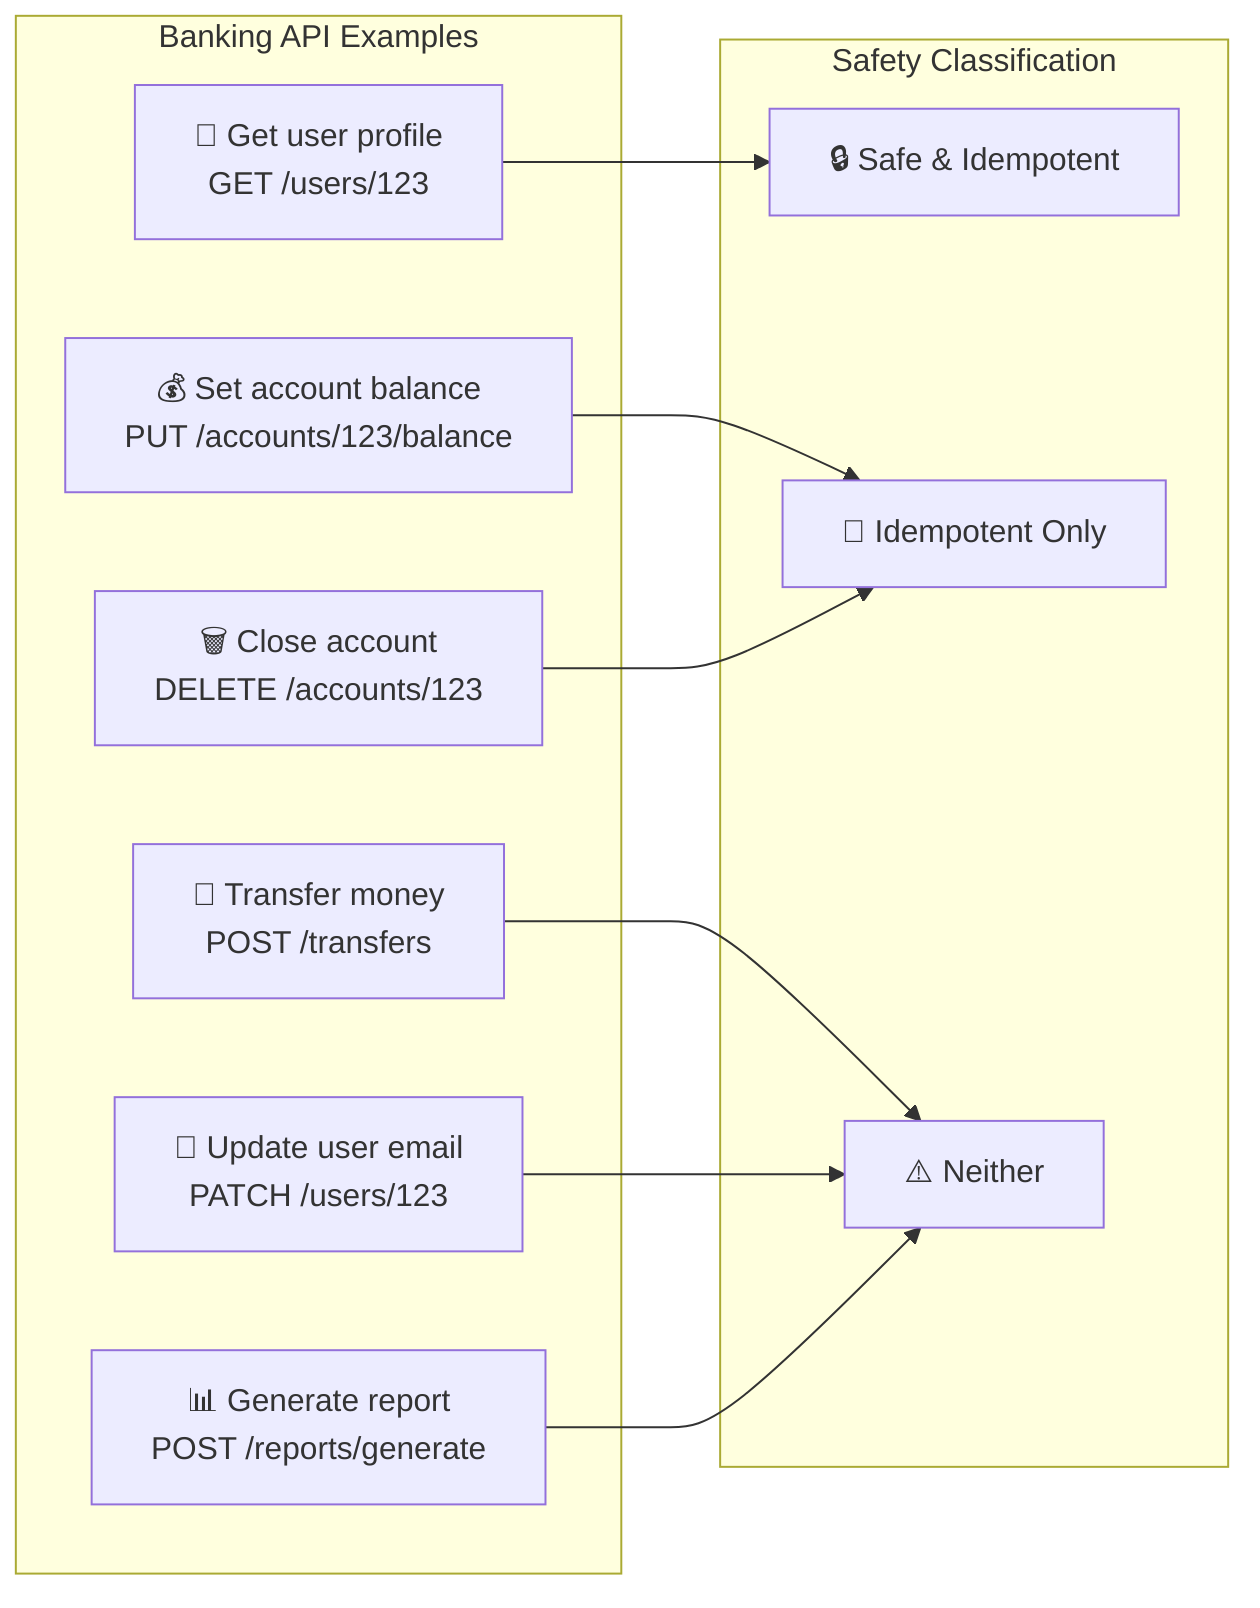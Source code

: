 graph LR
    subgraph examples ["Banking API Examples"]
        A["👤 Get user profile<br/>GET /users/123"]
        B["💰 Set account balance<br/>PUT /accounts/123/balance"]
        C["💸 Transfer money<br/>POST /transfers"]
        D["📝 Update user email<br/>PATCH /users/123"]
        E["🗑️ Close account<br/>DELETE /accounts/123"]
        F["📊 Generate report<br/>POST /reports/generate"]
    end
    
    subgraph safety ["Safety Classification"]
        SAFE[🔒 Safe & Idempotent]
        IDEM[🔄 Idempotent Only]
        NEITHER[⚠️ Neither]
    end
    
    A --> SAFE
    B --> IDEM
    E --> IDEM
    C --> NEITHER
    D --> NEITHER
    F --> NEITHER